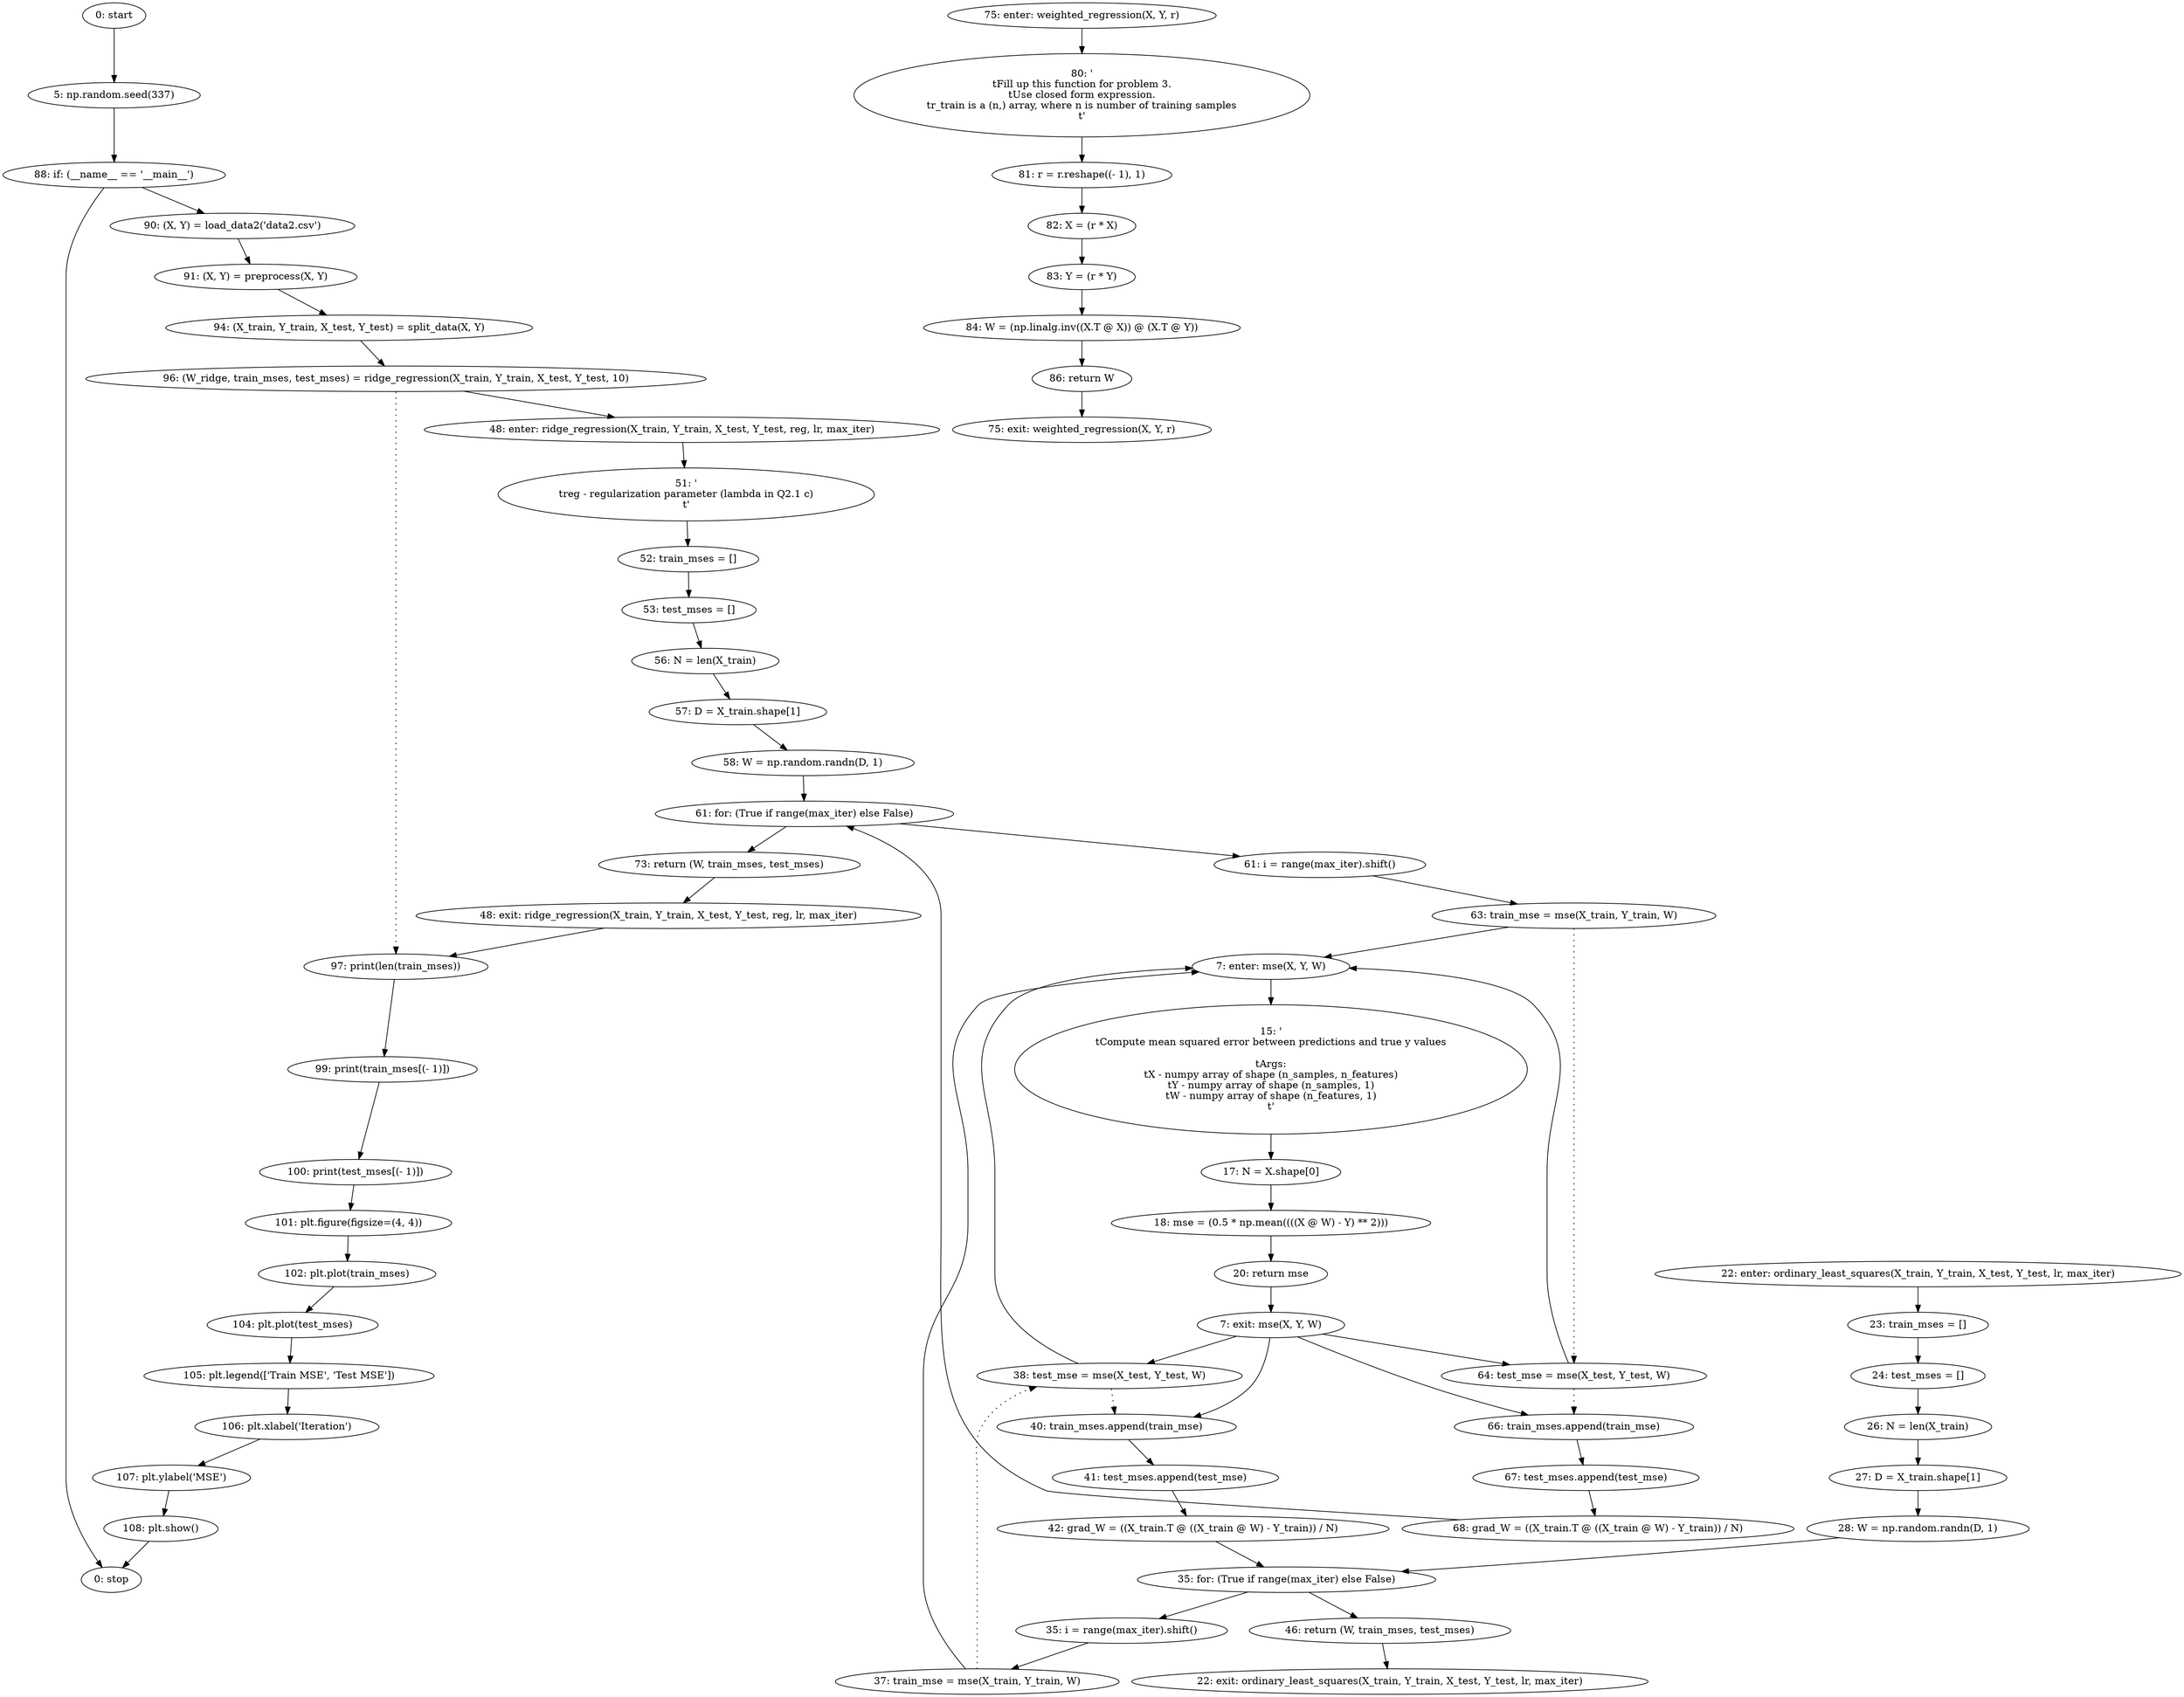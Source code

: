 strict digraph "" {
	node [label="\N"];
	0	 [label="0: start"];
	1	 [label="5: np.random.seed(337)"];
	0 -> 1;
	47	 [label="88: if: (__name__ == '__main__')"];
	1 -> 47;
	48	 [label="90: (X, Y) = load_data2('data2.csv')"];
	47 -> 48;
	62	 [label="0: stop"];
	47 -> 62;
	2	 [label="7: enter: mse(X, Y, W)"];
	4	 [label="15: '\n\tCompute mean squared error between predictions and true y values\n\n\tArgs:\n\tX - numpy array of shape (n_samples, n_features)\n\tY \
- numpy array of shape (n_samples, 1)\n\tW - numpy array of shape (n_features, 1)\n\t'"];
	2 -> 4;
	5	 [label="17: N = X.shape[0]"];
	4 -> 5;
	17	 [label="37: train_mse = mse(X_train, Y_train, W)"];
	17 -> 2;
	18	 [label="38: test_mse = mse(X_test, Y_test, W)"];
	17 -> 18	 [style=dotted,
		weight=100];
	18 -> 2;
	19	 [label="40: train_mses.append(train_mse)"];
	18 -> 19	 [style=dotted,
		weight=100];
	20	 [label="41: test_mses.append(test_mse)"];
	19 -> 20;
	33	 [label="63: train_mse = mse(X_train, Y_train, W)"];
	33 -> 2;
	34	 [label="64: test_mse = mse(X_test, Y_test, W)"];
	33 -> 34	 [style=dotted,
		weight=100];
	34 -> 2;
	35	 [label="66: train_mses.append(train_mse)"];
	34 -> 35	 [style=dotted,
		weight=100];
	36	 [label="67: test_mses.append(test_mse)"];
	35 -> 36;
	3	 [label="7: exit: mse(X, Y, W)"];
	3 -> 18;
	3 -> 19;
	3 -> 34;
	3 -> 35;
	7	 [label="20: return mse"];
	7 -> 3;
	6	 [label="18: mse = (0.5 * np.mean((((X @ W) - Y) ** 2)))"];
	5 -> 6;
	6 -> 7;
	8	 [label="22: enter: ordinary_least_squares(X_train, Y_train, X_test, Y_test, lr, max_iter)"];
	10	 [label="23: train_mses = []"];
	8 -> 10;
	11	 [label="24: test_mses = []"];
	10 -> 11;
	9	 [label="22: exit: ordinary_least_squares(X_train, Y_train, X_test, Y_test, lr, max_iter)"];
	22	 [label="46: return (W, train_mses, test_mses)"];
	22 -> 9;
	12	 [label="26: N = len(X_train)"];
	11 -> 12;
	13	 [label="27: D = X_train.shape[1]"];
	12 -> 13;
	14	 [label="28: W = np.random.randn(D, 1)"];
	13 -> 14;
	15	 [label="35: for: (True if range(max_iter) else False)"];
	14 -> 15;
	15 -> 22;
	16	 [label="35: i = range(max_iter).shift()"];
	15 -> 16;
	16 -> 17;
	21	 [label="42: grad_W = ((X_train.T @ ((X_train @ W) - Y_train)) / N)"];
	21 -> 15;
	20 -> 21;
	23	 [label="48: enter: ridge_regression(X_train, Y_train, X_test, Y_test, reg, lr, max_iter)"];
	25	 [label="51: '\n\treg - regularization parameter (lambda in Q2.1 c)\n\t'"];
	23 -> 25;
	26	 [label="52: train_mses = []"];
	25 -> 26;
	51	 [label="96: (W_ridge, train_mses, test_mses) = ridge_regression(X_train, Y_train, X_test, Y_test, 10)"];
	51 -> 23;
	52	 [label="97: print(len(train_mses))"];
	51 -> 52	 [style=dotted,
		weight=100];
	53	 [label="99: print(train_mses[(- 1)])"];
	52 -> 53;
	24	 [label="48: exit: ridge_regression(X_train, Y_train, X_test, Y_test, reg, lr, max_iter)"];
	24 -> 52;
	38	 [label="73: return (W, train_mses, test_mses)"];
	38 -> 24;
	27	 [label="53: test_mses = []"];
	26 -> 27;
	28	 [label="56: N = len(X_train)"];
	27 -> 28;
	29	 [label="57: D = X_train.shape[1]"];
	28 -> 29;
	30	 [label="58: W = np.random.randn(D, 1)"];
	29 -> 30;
	31	 [label="61: for: (True if range(max_iter) else False)"];
	30 -> 31;
	31 -> 38;
	32	 [label="61: i = range(max_iter).shift()"];
	31 -> 32;
	32 -> 33;
	37	 [label="68: grad_W = ((X_train.T @ ((X_train @ W) - Y_train)) / N)"];
	37 -> 31;
	36 -> 37;
	39	 [label="75: enter: weighted_regression(X, Y, r)"];
	41	 [label="80: '\n\tFill up this function for problem 3.\n\tUse closed form expression.\n\tr_train is a (n,) array, where n is number of training \
samples\n\t'"];
	39 -> 41;
	42	 [label="81: r = r.reshape((- 1), 1)"];
	41 -> 42;
	40	 [label="75: exit: weighted_regression(X, Y, r)"];
	46	 [label="86: return W"];
	46 -> 40;
	43	 [label="82: X = (r * X)"];
	42 -> 43;
	44	 [label="83: Y = (r * Y)"];
	43 -> 44;
	45	 [label="84: W = (np.linalg.inv((X.T @ X)) @ (X.T @ Y))"];
	44 -> 45;
	45 -> 46;
	49	 [label="91: (X, Y) = preprocess(X, Y)"];
	48 -> 49;
	50	 [label="94: (X_train, Y_train, X_test, Y_test) = split_data(X, Y)"];
	49 -> 50;
	50 -> 51;
	54	 [label="100: print(test_mses[(- 1)])"];
	53 -> 54;
	55	 [label="101: plt.figure(figsize=(4, 4))"];
	54 -> 55;
	56	 [label="102: plt.plot(train_mses)"];
	55 -> 56;
	57	 [label="104: plt.plot(test_mses)"];
	56 -> 57;
	58	 [label="105: plt.legend(['Train MSE', 'Test MSE'])"];
	57 -> 58;
	59	 [label="106: plt.xlabel('Iteration')"];
	58 -> 59;
	60	 [label="107: plt.ylabel('MSE')"];
	59 -> 60;
	61	 [label="108: plt.show()"];
	60 -> 61;
	61 -> 62;
}

